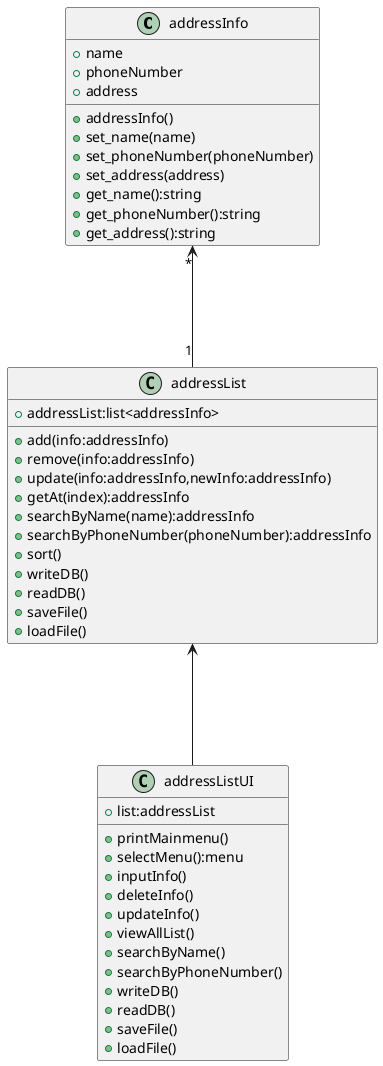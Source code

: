 @startuml

class addressInfo {
+name
+phoneNumber
+address
+addressInfo()
+set_name(name)
+set_phoneNumber(phoneNumber)
+set_address(address)
+get_name():string
+get_phoneNumber():string
+get_address():string
}

class addressList {
+addressList:list<addressInfo>
+add(info:addressInfo)
+remove(info:addressInfo)
+update(info:addressInfo,newInfo:addressInfo)
+getAt(index):addressInfo
+searchByName(name):addressInfo
+searchByPhoneNumber(phoneNumber):addressInfo
+sort()
+writeDB()
+readDB()
+saveFile()
+loadFile()
}

class addressListUI {
+list:addressList
+printMainmenu()
+selectMenu():menu
+inputInfo()
+deleteInfo()
+updateInfo()
+viewAllList()
+searchByName()
+searchByPhoneNumber()
+writeDB()
+readDB()
+saveFile()
+loadFile()
}

addressInfo "*" <--- "1" addressList
addressList <--- addressListUI

@enduml
